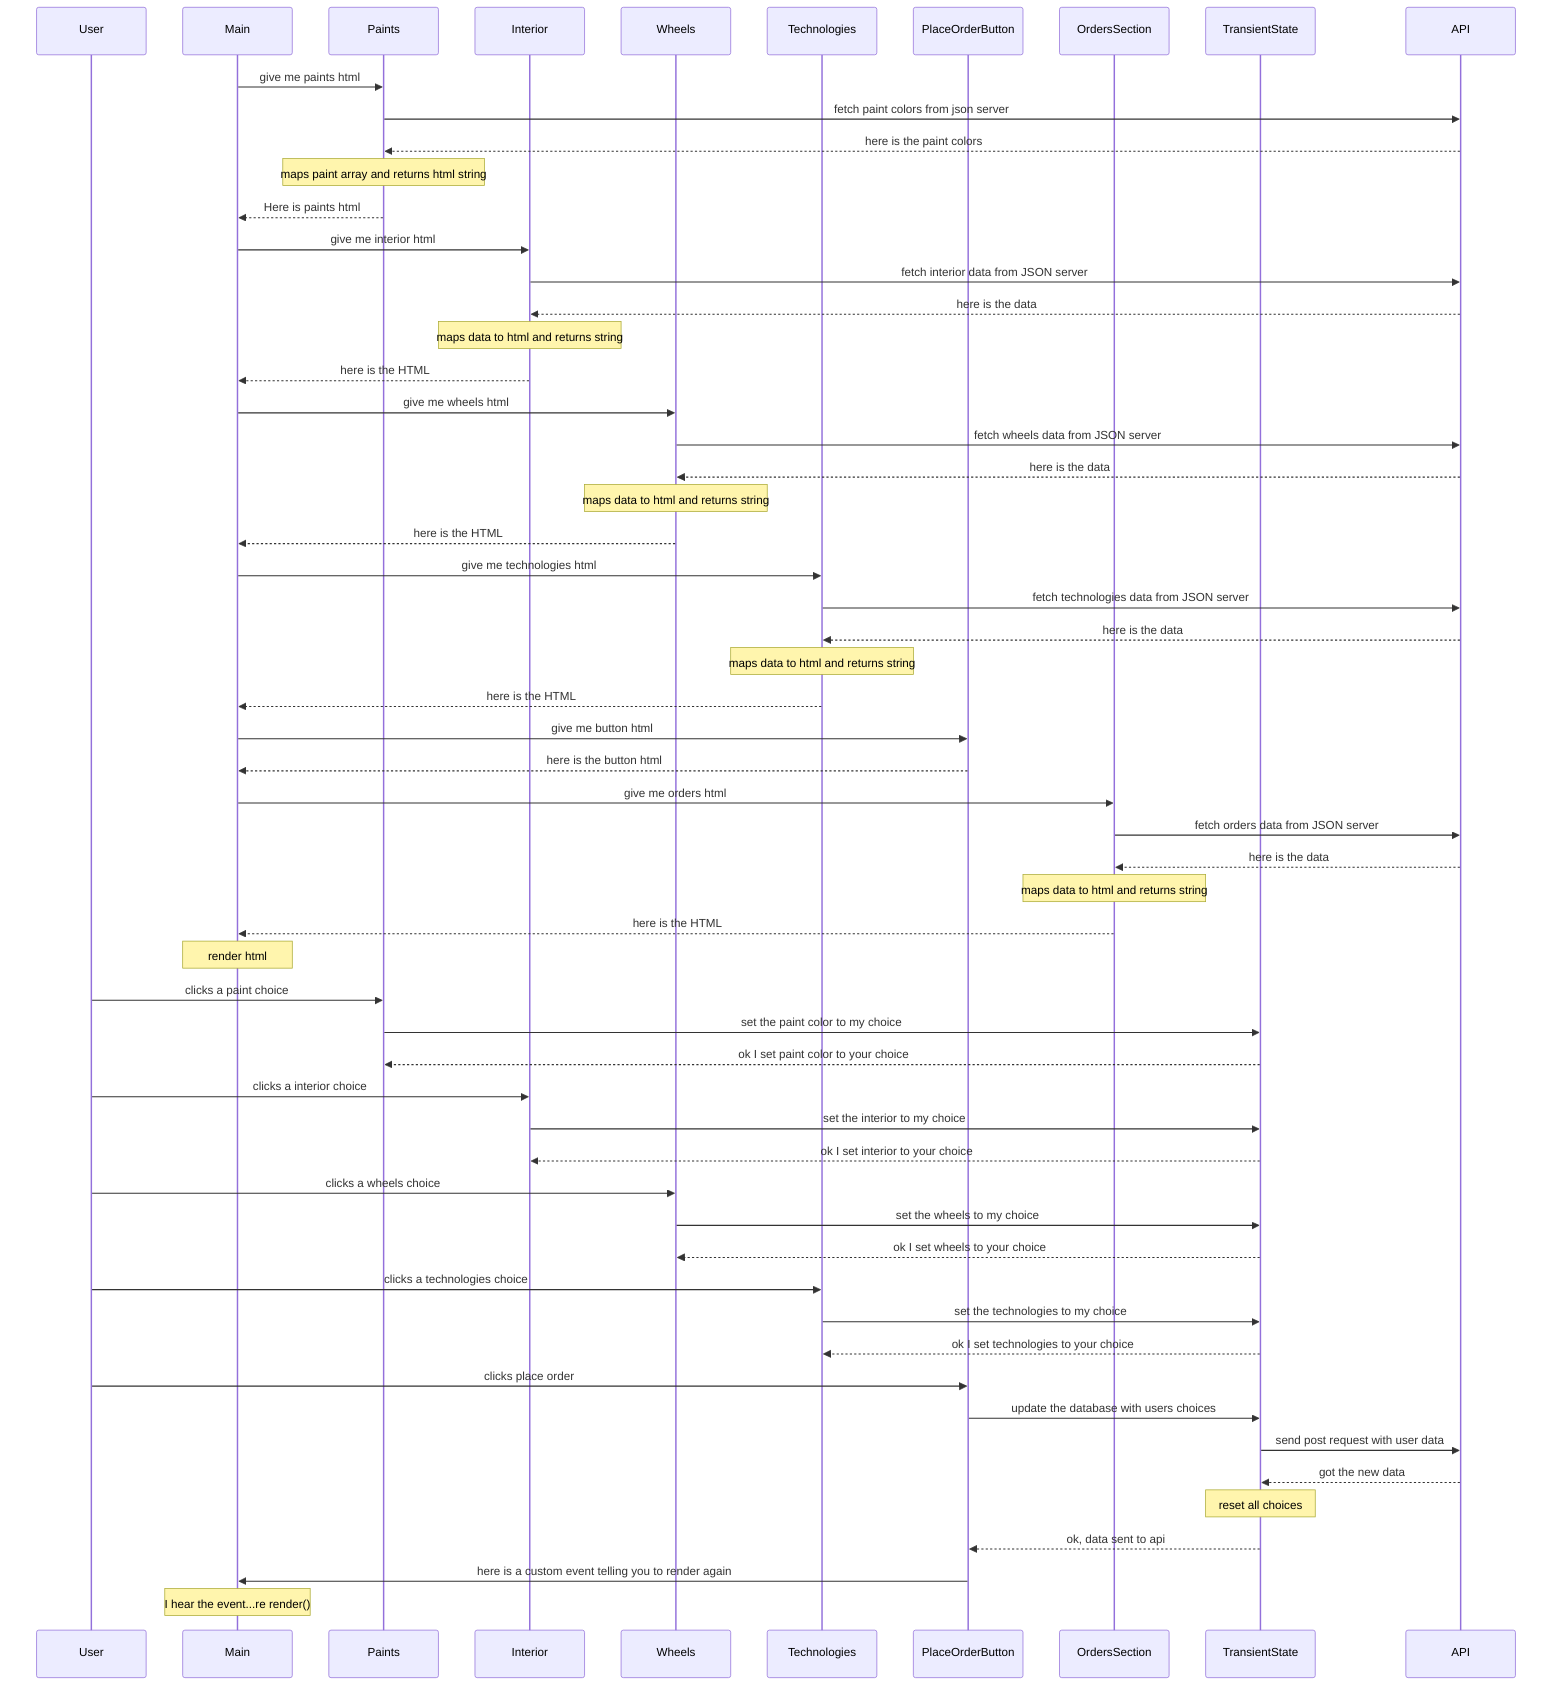 sequenceDiagram
participant User
participant Main
participant Paints
participant Interior
participant Wheels
participant Technologies
participant PlaceOrderButton
participant OrdersSection
participant TransientState
participant API

Main ->> Paints: give me paints html
Paints ->> API: fetch paint colors from json server
API -->> Paints: here is the paint colors
Note over Paints: maps paint array and returns html string
Paints -->> Main: Here is paints html

Main ->> Interior: give me interior html
Interior ->> API: fetch interior data from JSON server
API -->> Interior: here is the data
Note over Interior: maps data to html and returns string
Interior -->> Main: here is the HTML

Main ->> Wheels: give me wheels html
Wheels ->> API: fetch wheels data from JSON server
API -->> Wheels: here is the data
Note over Wheels: maps data to html and returns string
Wheels -->> Main: here is the HTML

Main ->> Technologies: give me technologies html
Technologies ->> API: fetch technologies data from JSON server
API -->> Technologies: here is the data
Note over Technologies: maps data to html and returns string
Technologies -->> Main: here is the HTML


Main ->> PlaceOrderButton: give me button html
PlaceOrderButton -->> Main: here is the button html

Main ->> OrdersSection: give me orders html
OrdersSection ->> API: fetch orders data from JSON server
API -->> OrdersSection: here is the data
Note over OrdersSection: maps data to html and returns string
OrdersSection -->> Main: here is the HTML

Note over Main: render html

User ->> Paints: clicks a paint choice
Paints ->> TransientState: set the paint color to my choice
TransientState -->> Paints: ok I set paint color to your choice

User ->> Interior: clicks a interior choice
Interior ->> TransientState: set the interior to my choice
TransientState -->> Interior: ok I set interior to your choice

User ->> Wheels: clicks a wheels choice
Wheels ->> TransientState: set the wheels to my choice
TransientState -->> Wheels: ok I set wheels to your choice

User ->> Technologies: clicks a technologies choice
Technologies ->> TransientState: set the technologies to my choice
TransientState -->> Technologies: ok I set technologies to your choice

User ->> PlaceOrderButton: clicks place order
PlaceOrderButton ->> TransientState: update the database with users choices
TransientState ->> API: send post request with user data
API -->> TransientState: got the new data
Note over TransientState: reset all choices
TransientState -->> PlaceOrderButton: ok, data sent to api
PlaceOrderButton ->> Main: here is a custom event telling you to render again
Note over Main: I hear the event...re render()